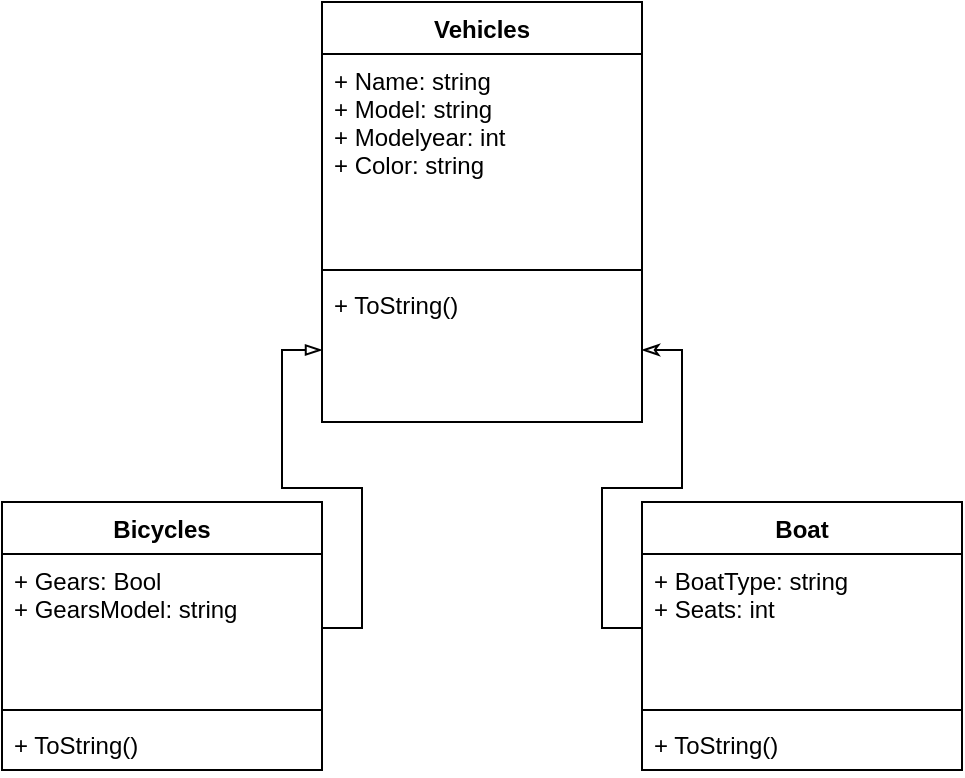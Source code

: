 <mxfile version="12.1.0" type="device" pages="1"><diagram id="b_KU329vlSX75nOwNYvn" name="Page-1"><mxGraphModel dx="1168" dy="778" grid="0" gridSize="10" guides="1" tooltips="1" connect="1" arrows="1" fold="1" page="1" pageScale="1" pageWidth="850" pageHeight="1100" math="0" shadow="0"><root><mxCell id="0"/><mxCell id="1" parent="0"/><mxCell id="lEYZWxW5ec2FiK_P81D9-1" value="Vehicles" style="swimlane;fontStyle=1;align=center;verticalAlign=top;childLayout=stackLayout;horizontal=1;startSize=26;horizontalStack=0;resizeParent=1;resizeParentMax=0;resizeLast=0;collapsible=1;marginBottom=0;" vertex="1" parent="1"><mxGeometry x="345" y="250" width="160" height="210" as="geometry"/></mxCell><mxCell id="lEYZWxW5ec2FiK_P81D9-2" value="+ Name: string&#10;+ Model: string&#10;+ Modelyear: int&#10;+ Color: string" style="text;strokeColor=none;fillColor=none;align=left;verticalAlign=top;spacingLeft=4;spacingRight=4;overflow=hidden;rotatable=0;points=[[0,0.5],[1,0.5]];portConstraint=eastwest;" vertex="1" parent="lEYZWxW5ec2FiK_P81D9-1"><mxGeometry y="26" width="160" height="104" as="geometry"/></mxCell><mxCell id="lEYZWxW5ec2FiK_P81D9-3" value="" style="line;strokeWidth=1;fillColor=none;align=left;verticalAlign=middle;spacingTop=-1;spacingLeft=3;spacingRight=3;rotatable=0;labelPosition=right;points=[];portConstraint=eastwest;" vertex="1" parent="lEYZWxW5ec2FiK_P81D9-1"><mxGeometry y="130" width="160" height="8" as="geometry"/></mxCell><mxCell id="lEYZWxW5ec2FiK_P81D9-4" value="+ ToString()" style="text;strokeColor=none;fillColor=none;align=left;verticalAlign=top;spacingLeft=4;spacingRight=4;overflow=hidden;rotatable=0;points=[[0,0.5],[1,0.5]];portConstraint=eastwest;" vertex="1" parent="lEYZWxW5ec2FiK_P81D9-1"><mxGeometry y="138" width="160" height="72" as="geometry"/></mxCell><mxCell id="lEYZWxW5ec2FiK_P81D9-5" value="Bicycles" style="swimlane;fontStyle=1;align=center;verticalAlign=top;childLayout=stackLayout;horizontal=1;startSize=26;horizontalStack=0;resizeParent=1;resizeParentMax=0;resizeLast=0;collapsible=1;marginBottom=0;" vertex="1" parent="1"><mxGeometry x="185" y="500" width="160" height="134" as="geometry"/></mxCell><mxCell id="lEYZWxW5ec2FiK_P81D9-6" value="+ Gears: Bool&#10;+ GearsModel: string" style="text;strokeColor=none;fillColor=none;align=left;verticalAlign=top;spacingLeft=4;spacingRight=4;overflow=hidden;rotatable=0;points=[[0,0.5],[1,0.5]];portConstraint=eastwest;" vertex="1" parent="lEYZWxW5ec2FiK_P81D9-5"><mxGeometry y="26" width="160" height="74" as="geometry"/></mxCell><mxCell id="lEYZWxW5ec2FiK_P81D9-7" value="" style="line;strokeWidth=1;fillColor=none;align=left;verticalAlign=middle;spacingTop=-1;spacingLeft=3;spacingRight=3;rotatable=0;labelPosition=right;points=[];portConstraint=eastwest;" vertex="1" parent="lEYZWxW5ec2FiK_P81D9-5"><mxGeometry y="100" width="160" height="8" as="geometry"/></mxCell><mxCell id="lEYZWxW5ec2FiK_P81D9-8" value="+ ToString()" style="text;strokeColor=none;fillColor=none;align=left;verticalAlign=top;spacingLeft=4;spacingRight=4;overflow=hidden;rotatable=0;points=[[0,0.5],[1,0.5]];portConstraint=eastwest;" vertex="1" parent="lEYZWxW5ec2FiK_P81D9-5"><mxGeometry y="108" width="160" height="26" as="geometry"/></mxCell><mxCell id="lEYZWxW5ec2FiK_P81D9-9" value="Boat" style="swimlane;fontStyle=1;align=center;verticalAlign=top;childLayout=stackLayout;horizontal=1;startSize=26;horizontalStack=0;resizeParent=1;resizeParentMax=0;resizeLast=0;collapsible=1;marginBottom=0;" vertex="1" parent="1"><mxGeometry x="505" y="500" width="160" height="134" as="geometry"/></mxCell><mxCell id="lEYZWxW5ec2FiK_P81D9-10" value="+ BoatType: string&#10;+ Seats: int" style="text;strokeColor=none;fillColor=none;align=left;verticalAlign=top;spacingLeft=4;spacingRight=4;overflow=hidden;rotatable=0;points=[[0,0.5],[1,0.5]];portConstraint=eastwest;" vertex="1" parent="lEYZWxW5ec2FiK_P81D9-9"><mxGeometry y="26" width="160" height="74" as="geometry"/></mxCell><mxCell id="lEYZWxW5ec2FiK_P81D9-11" value="" style="line;strokeWidth=1;fillColor=none;align=left;verticalAlign=middle;spacingTop=-1;spacingLeft=3;spacingRight=3;rotatable=0;labelPosition=right;points=[];portConstraint=eastwest;" vertex="1" parent="lEYZWxW5ec2FiK_P81D9-9"><mxGeometry y="100" width="160" height="8" as="geometry"/></mxCell><mxCell id="lEYZWxW5ec2FiK_P81D9-12" value="+ ToString()" style="text;strokeColor=none;fillColor=none;align=left;verticalAlign=top;spacingLeft=4;spacingRight=4;overflow=hidden;rotatable=0;points=[[0,0.5],[1,0.5]];portConstraint=eastwest;" vertex="1" parent="lEYZWxW5ec2FiK_P81D9-9"><mxGeometry y="108" width="160" height="26" as="geometry"/></mxCell><mxCell id="lEYZWxW5ec2FiK_P81D9-13" style="edgeStyle=orthogonalEdgeStyle;rounded=0;orthogonalLoop=1;jettySize=auto;html=1;exitX=0;exitY=0.5;exitDx=0;exitDy=0;entryX=1;entryY=0.5;entryDx=0;entryDy=0;endArrow=classicThin;endFill=0;" edge="1" parent="1" source="lEYZWxW5ec2FiK_P81D9-10" target="lEYZWxW5ec2FiK_P81D9-4"><mxGeometry relative="1" as="geometry"/></mxCell><mxCell id="lEYZWxW5ec2FiK_P81D9-14" style="edgeStyle=orthogonalEdgeStyle;rounded=0;orthogonalLoop=1;jettySize=auto;html=1;exitX=1;exitY=0.5;exitDx=0;exitDy=0;entryX=0;entryY=0.5;entryDx=0;entryDy=0;endArrow=blockThin;endFill=0;" edge="1" parent="1" source="lEYZWxW5ec2FiK_P81D9-6" target="lEYZWxW5ec2FiK_P81D9-4"><mxGeometry relative="1" as="geometry"/></mxCell></root></mxGraphModel></diagram></mxfile>